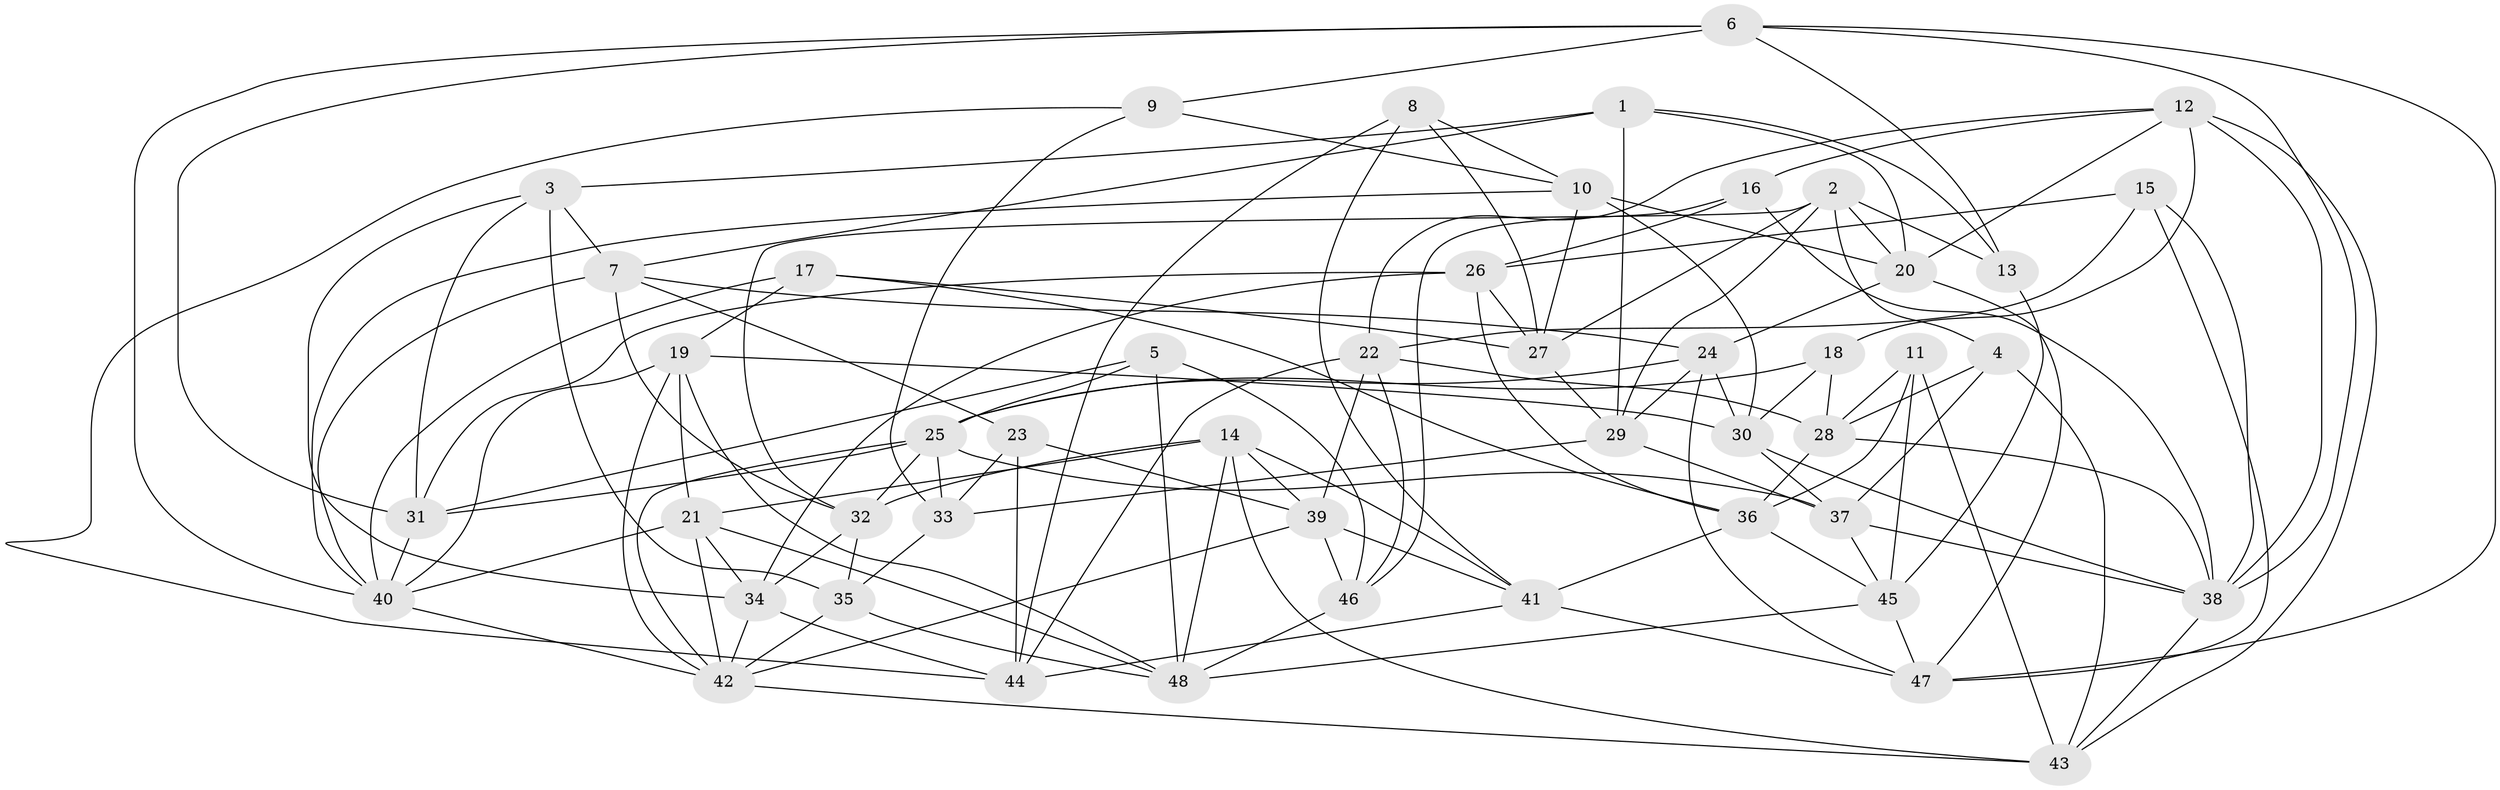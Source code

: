 // original degree distribution, {4: 1.0}
// Generated by graph-tools (version 1.1) at 2025/50/03/09/25 03:50:55]
// undirected, 48 vertices, 135 edges
graph export_dot {
graph [start="1"]
  node [color=gray90,style=filled];
  1;
  2;
  3;
  4;
  5;
  6;
  7;
  8;
  9;
  10;
  11;
  12;
  13;
  14;
  15;
  16;
  17;
  18;
  19;
  20;
  21;
  22;
  23;
  24;
  25;
  26;
  27;
  28;
  29;
  30;
  31;
  32;
  33;
  34;
  35;
  36;
  37;
  38;
  39;
  40;
  41;
  42;
  43;
  44;
  45;
  46;
  47;
  48;
  1 -- 3 [weight=2.0];
  1 -- 7 [weight=1.0];
  1 -- 13 [weight=1.0];
  1 -- 20 [weight=1.0];
  1 -- 29 [weight=1.0];
  2 -- 4 [weight=1.0];
  2 -- 13 [weight=1.0];
  2 -- 20 [weight=1.0];
  2 -- 27 [weight=1.0];
  2 -- 29 [weight=1.0];
  2 -- 32 [weight=1.0];
  3 -- 7 [weight=1.0];
  3 -- 31 [weight=1.0];
  3 -- 34 [weight=1.0];
  3 -- 35 [weight=1.0];
  4 -- 28 [weight=1.0];
  4 -- 37 [weight=1.0];
  4 -- 43 [weight=1.0];
  5 -- 25 [weight=1.0];
  5 -- 31 [weight=1.0];
  5 -- 46 [weight=1.0];
  5 -- 48 [weight=1.0];
  6 -- 9 [weight=1.0];
  6 -- 13 [weight=1.0];
  6 -- 31 [weight=1.0];
  6 -- 38 [weight=1.0];
  6 -- 40 [weight=1.0];
  6 -- 47 [weight=1.0];
  7 -- 23 [weight=1.0];
  7 -- 24 [weight=1.0];
  7 -- 32 [weight=1.0];
  7 -- 40 [weight=1.0];
  8 -- 10 [weight=1.0];
  8 -- 27 [weight=1.0];
  8 -- 41 [weight=1.0];
  8 -- 44 [weight=1.0];
  9 -- 10 [weight=1.0];
  9 -- 33 [weight=1.0];
  9 -- 44 [weight=1.0];
  10 -- 20 [weight=1.0];
  10 -- 27 [weight=1.0];
  10 -- 30 [weight=1.0];
  10 -- 40 [weight=1.0];
  11 -- 28 [weight=1.0];
  11 -- 36 [weight=1.0];
  11 -- 43 [weight=1.0];
  11 -- 45 [weight=1.0];
  12 -- 16 [weight=1.0];
  12 -- 18 [weight=1.0];
  12 -- 20 [weight=1.0];
  12 -- 22 [weight=1.0];
  12 -- 38 [weight=1.0];
  12 -- 43 [weight=1.0];
  13 -- 45 [weight=1.0];
  14 -- 21 [weight=1.0];
  14 -- 32 [weight=1.0];
  14 -- 39 [weight=1.0];
  14 -- 41 [weight=1.0];
  14 -- 43 [weight=1.0];
  14 -- 48 [weight=1.0];
  15 -- 22 [weight=1.0];
  15 -- 26 [weight=1.0];
  15 -- 38 [weight=1.0];
  15 -- 47 [weight=1.0];
  16 -- 26 [weight=1.0];
  16 -- 38 [weight=1.0];
  16 -- 46 [weight=1.0];
  17 -- 19 [weight=1.0];
  17 -- 27 [weight=1.0];
  17 -- 36 [weight=1.0];
  17 -- 40 [weight=1.0];
  18 -- 25 [weight=1.0];
  18 -- 28 [weight=1.0];
  18 -- 30 [weight=1.0];
  19 -- 21 [weight=1.0];
  19 -- 30 [weight=1.0];
  19 -- 40 [weight=1.0];
  19 -- 42 [weight=1.0];
  19 -- 48 [weight=1.0];
  20 -- 24 [weight=1.0];
  20 -- 47 [weight=1.0];
  21 -- 34 [weight=1.0];
  21 -- 40 [weight=1.0];
  21 -- 42 [weight=1.0];
  21 -- 48 [weight=1.0];
  22 -- 28 [weight=1.0];
  22 -- 39 [weight=1.0];
  22 -- 44 [weight=1.0];
  22 -- 46 [weight=1.0];
  23 -- 33 [weight=1.0];
  23 -- 39 [weight=1.0];
  23 -- 44 [weight=1.0];
  24 -- 25 [weight=1.0];
  24 -- 29 [weight=1.0];
  24 -- 30 [weight=1.0];
  24 -- 47 [weight=1.0];
  25 -- 31 [weight=1.0];
  25 -- 32 [weight=1.0];
  25 -- 33 [weight=1.0];
  25 -- 37 [weight=1.0];
  25 -- 42 [weight=1.0];
  26 -- 27 [weight=1.0];
  26 -- 31 [weight=1.0];
  26 -- 34 [weight=1.0];
  26 -- 36 [weight=1.0];
  27 -- 29 [weight=1.0];
  28 -- 36 [weight=1.0];
  28 -- 38 [weight=1.0];
  29 -- 33 [weight=1.0];
  29 -- 37 [weight=1.0];
  30 -- 37 [weight=1.0];
  30 -- 38 [weight=1.0];
  31 -- 40 [weight=1.0];
  32 -- 34 [weight=1.0];
  32 -- 35 [weight=1.0];
  33 -- 35 [weight=2.0];
  34 -- 42 [weight=1.0];
  34 -- 44 [weight=1.0];
  35 -- 42 [weight=1.0];
  35 -- 48 [weight=1.0];
  36 -- 41 [weight=1.0];
  36 -- 45 [weight=1.0];
  37 -- 38 [weight=1.0];
  37 -- 45 [weight=1.0];
  38 -- 43 [weight=1.0];
  39 -- 41 [weight=1.0];
  39 -- 42 [weight=1.0];
  39 -- 46 [weight=1.0];
  40 -- 42 [weight=1.0];
  41 -- 44 [weight=1.0];
  41 -- 47 [weight=1.0];
  42 -- 43 [weight=1.0];
  45 -- 47 [weight=1.0];
  45 -- 48 [weight=1.0];
  46 -- 48 [weight=2.0];
}
